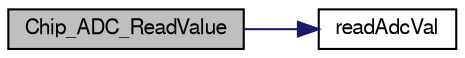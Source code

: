 digraph "Chip_ADC_ReadValue"
{
  edge [fontname="FreeSans",fontsize="10",labelfontname="FreeSans",labelfontsize="10"];
  node [fontname="FreeSans",fontsize="10",shape=record];
  rankdir="LR";
  Node1 [label="Chip_ADC_ReadValue",height=0.2,width=0.4,color="black", fillcolor="grey75", style="filled", fontcolor="black"];
  Node1 -> Node2 [color="midnightblue",fontsize="10",style="solid"];
  Node2 [label="readAdcVal",height=0.2,width=0.4,color="black", fillcolor="white", style="filled",URL="$adc__17xx__40xx_8c.html#a8edc226a08b05b47c994049bcd00c60c"];
}
